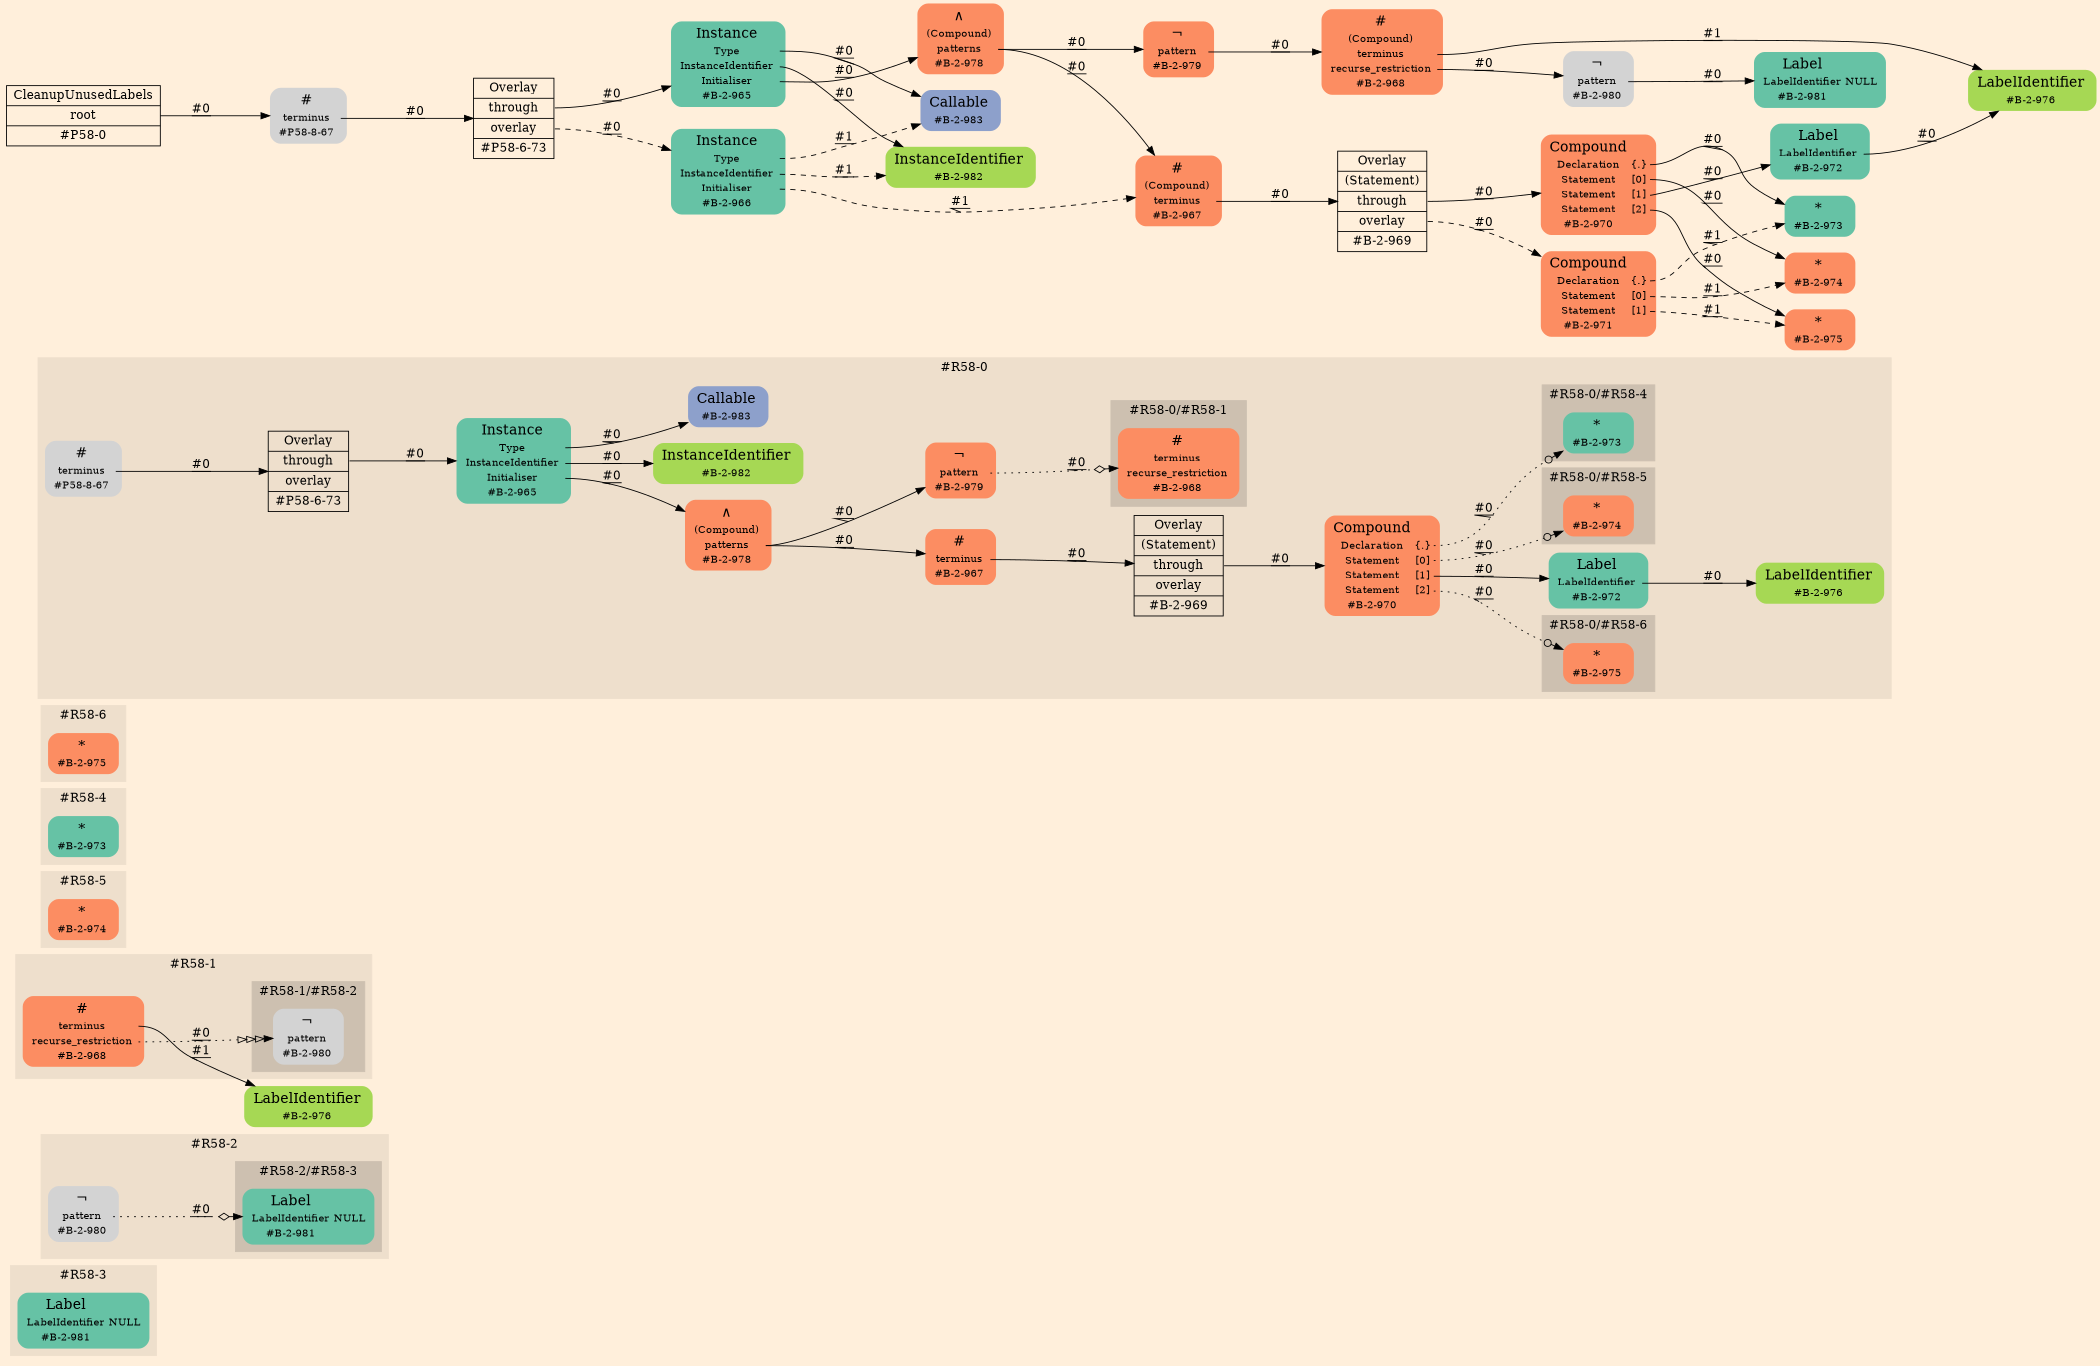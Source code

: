 digraph Inferno {
graph [
    rankdir = "LR"
    ranksep = 1.0
    size = "14,20"
    bgcolor = antiquewhite1
    color = black
    fontcolor = black
];
node [
];
// -------------------- figure #R58-3 --------------------
subgraph "cluster#R58-3" {
    label = "#R58-3"
    style = "filled"
    color = antiquewhite2
    "#R58-3/#B-2-981" [
        shape = "plaintext"
        fillcolor = "/set28/1"
        label = <<TABLE BORDER="0" CELLBORDER="0" CELLSPACING="0">
         <TR><TD><FONT POINT-SIZE="16.0">Label</FONT></TD><TD></TD></TR>
         <TR><TD>LabelIdentifier</TD><TD PORT="port0">NULL</TD></TR>
         <TR><TD>#B-2-981</TD><TD PORT="port1"></TD></TR>
        </TABLE>>
        style = "rounded,filled"
        fontsize = "12"
    ];
    
}


// -------------------- figure #R58-2 --------------------
subgraph "cluster#R58-2" {
    label = "#R58-2"
    style = "filled"
    color = antiquewhite2
    "#R58-2/#B-2-980" [
        shape = "plaintext"
        label = <<TABLE BORDER="0" CELLBORDER="0" CELLSPACING="0">
         <TR><TD><FONT POINT-SIZE="16.0">¬</FONT></TD><TD></TD></TR>
         <TR><TD>pattern</TD><TD PORT="port0"></TD></TR>
         <TR><TD>#B-2-980</TD><TD PORT="port1"></TD></TR>
        </TABLE>>
        style = "rounded,filled"
        fontsize = "12"
    ];
    
    subgraph "cluster#R58-2/#R58-3" {
        label = "#R58-2/#R58-3"
        style = "filled"
        color = antiquewhite3
        "#R58-2/#0/#B-2-981" [
            shape = "plaintext"
            fillcolor = "/set28/1"
            label = <<TABLE BORDER="0" CELLBORDER="0" CELLSPACING="0">
             <TR><TD><FONT POINT-SIZE="16.0">Label</FONT></TD><TD></TD></TR>
             <TR><TD>LabelIdentifier</TD><TD PORT="port0">NULL</TD></TR>
             <TR><TD>#B-2-981</TD><TD PORT="port1"></TD></TR>
            </TABLE>>
            style = "rounded,filled"
            fontsize = "12"
        ];
        
    }
    
}


// -------------------- figure #R58-1 --------------------
"#R58-1/#B-2-976" [
    shape = "plaintext"
    fillcolor = "/set28/5"
    label = <<TABLE BORDER="0" CELLBORDER="0" CELLSPACING="0">
     <TR><TD><FONT POINT-SIZE="16.0">LabelIdentifier</FONT></TD><TD></TD></TR>
     <TR><TD>#B-2-976</TD><TD PORT="port0"></TD></TR>
    </TABLE>>
    style = "rounded,filled"
    fontsize = "12"
];

subgraph "cluster#R58-1" {
    label = "#R58-1"
    style = "filled"
    color = antiquewhite2
    "#R58-1/#B-2-968" [
        shape = "plaintext"
        fillcolor = "/set28/2"
        label = <<TABLE BORDER="0" CELLBORDER="0" CELLSPACING="0">
         <TR><TD><FONT POINT-SIZE="16.0">#</FONT></TD><TD></TD></TR>
         <TR><TD>terminus</TD><TD PORT="port0"></TD></TR>
         <TR><TD>recurse_restriction</TD><TD PORT="port1"></TD></TR>
         <TR><TD>#B-2-968</TD><TD PORT="port2"></TD></TR>
        </TABLE>>
        style = "rounded,filled"
        fontsize = "12"
    ];
    
    subgraph "cluster#R58-1/#R58-2" {
        label = "#R58-1/#R58-2"
        style = "filled"
        color = antiquewhite3
        "#R58-1/#0/#B-2-980" [
            shape = "plaintext"
            label = <<TABLE BORDER="0" CELLBORDER="0" CELLSPACING="0">
             <TR><TD><FONT POINT-SIZE="16.0">¬</FONT></TD><TD></TD></TR>
             <TR><TD>pattern</TD><TD PORT="port0"></TD></TR>
             <TR><TD>#B-2-980</TD><TD PORT="port1"></TD></TR>
            </TABLE>>
            style = "rounded,filled"
            fontsize = "12"
        ];
        
    }
    
}


// -------------------- figure #R58-5 --------------------
subgraph "cluster#R58-5" {
    label = "#R58-5"
    style = "filled"
    color = antiquewhite2
    "#R58-5/#B-2-974" [
        shape = "plaintext"
        fillcolor = "/set28/2"
        label = <<TABLE BORDER="0" CELLBORDER="0" CELLSPACING="0">
         <TR><TD><FONT POINT-SIZE="16.0">*</FONT></TD><TD></TD></TR>
         <TR><TD>#B-2-974</TD><TD PORT="port0"></TD></TR>
        </TABLE>>
        style = "rounded,filled"
        fontsize = "12"
    ];
    
}


// -------------------- figure #R58-4 --------------------
subgraph "cluster#R58-4" {
    label = "#R58-4"
    style = "filled"
    color = antiquewhite2
    "#R58-4/#B-2-973" [
        shape = "plaintext"
        fillcolor = "/set28/1"
        label = <<TABLE BORDER="0" CELLBORDER="0" CELLSPACING="0">
         <TR><TD><FONT POINT-SIZE="16.0">*</FONT></TD><TD></TD></TR>
         <TR><TD>#B-2-973</TD><TD PORT="port0"></TD></TR>
        </TABLE>>
        style = "rounded,filled"
        fontsize = "12"
    ];
    
}


// -------------------- figure #R58-6 --------------------
subgraph "cluster#R58-6" {
    label = "#R58-6"
    style = "filled"
    color = antiquewhite2
    "#R58-6/#B-2-975" [
        shape = "plaintext"
        fillcolor = "/set28/2"
        label = <<TABLE BORDER="0" CELLBORDER="0" CELLSPACING="0">
         <TR><TD><FONT POINT-SIZE="16.0">*</FONT></TD><TD></TD></TR>
         <TR><TD>#B-2-975</TD><TD PORT="port0"></TD></TR>
        </TABLE>>
        style = "rounded,filled"
        fontsize = "12"
    ];
    
}


// -------------------- figure #R58-0 --------------------
subgraph "cluster#R58-0" {
    label = "#R58-0"
    style = "filled"
    color = antiquewhite2
    "#R58-0/#P58-8-67" [
        shape = "plaintext"
        label = <<TABLE BORDER="0" CELLBORDER="0" CELLSPACING="0">
         <TR><TD><FONT POINT-SIZE="16.0">#</FONT></TD><TD></TD></TR>
         <TR><TD>terminus</TD><TD PORT="port0"></TD></TR>
         <TR><TD>#P58-8-67</TD><TD PORT="port1"></TD></TR>
        </TABLE>>
        style = "rounded,filled"
        fontsize = "12"
    ];
    
    "#R58-0/#B-2-972" [
        shape = "plaintext"
        fillcolor = "/set28/1"
        label = <<TABLE BORDER="0" CELLBORDER="0" CELLSPACING="0">
         <TR><TD><FONT POINT-SIZE="16.0">Label</FONT></TD><TD></TD></TR>
         <TR><TD>LabelIdentifier</TD><TD PORT="port0"></TD></TR>
         <TR><TD>#B-2-972</TD><TD PORT="port1"></TD></TR>
        </TABLE>>
        style = "rounded,filled"
        fontsize = "12"
    ];
    
    "#R58-0/#B-2-976" [
        shape = "plaintext"
        fillcolor = "/set28/5"
        label = <<TABLE BORDER="0" CELLBORDER="0" CELLSPACING="0">
         <TR><TD><FONT POINT-SIZE="16.0">LabelIdentifier</FONT></TD><TD></TD></TR>
         <TR><TD>#B-2-976</TD><TD PORT="port0"></TD></TR>
        </TABLE>>
        style = "rounded,filled"
        fontsize = "12"
    ];
    
    "#R58-0/#B-2-967" [
        shape = "plaintext"
        fillcolor = "/set28/2"
        label = <<TABLE BORDER="0" CELLBORDER="0" CELLSPACING="0">
         <TR><TD><FONT POINT-SIZE="16.0">#</FONT></TD><TD></TD></TR>
         <TR><TD>terminus</TD><TD PORT="port0"></TD></TR>
         <TR><TD>#B-2-967</TD><TD PORT="port1"></TD></TR>
        </TABLE>>
        style = "rounded,filled"
        fontsize = "12"
    ];
    
    "#R58-0/#B-2-983" [
        shape = "plaintext"
        fillcolor = "/set28/3"
        label = <<TABLE BORDER="0" CELLBORDER="0" CELLSPACING="0">
         <TR><TD><FONT POINT-SIZE="16.0">Callable</FONT></TD><TD></TD></TR>
         <TR><TD>#B-2-983</TD><TD PORT="port0"></TD></TR>
        </TABLE>>
        style = "rounded,filled"
        fontsize = "12"
    ];
    
    "#R58-0/#B-2-970" [
        shape = "plaintext"
        fillcolor = "/set28/2"
        label = <<TABLE BORDER="0" CELLBORDER="0" CELLSPACING="0">
         <TR><TD><FONT POINT-SIZE="16.0">Compound</FONT></TD><TD></TD></TR>
         <TR><TD>Declaration</TD><TD PORT="port0">{.}</TD></TR>
         <TR><TD>Statement</TD><TD PORT="port1">[0]</TD></TR>
         <TR><TD>Statement</TD><TD PORT="port2">[1]</TD></TR>
         <TR><TD>Statement</TD><TD PORT="port3">[2]</TD></TR>
         <TR><TD>#B-2-970</TD><TD PORT="port4"></TD></TR>
        </TABLE>>
        style = "rounded,filled"
        fontsize = "12"
    ];
    
    "#R58-0/#B-2-965" [
        shape = "plaintext"
        fillcolor = "/set28/1"
        label = <<TABLE BORDER="0" CELLBORDER="0" CELLSPACING="0">
         <TR><TD><FONT POINT-SIZE="16.0">Instance</FONT></TD><TD></TD></TR>
         <TR><TD>Type</TD><TD PORT="port0"></TD></TR>
         <TR><TD>InstanceIdentifier</TD><TD PORT="port1"></TD></TR>
         <TR><TD>Initialiser</TD><TD PORT="port2"></TD></TR>
         <TR><TD>#B-2-965</TD><TD PORT="port3"></TD></TR>
        </TABLE>>
        style = "rounded,filled"
        fontsize = "12"
    ];
    
    "#R58-0/#B-2-979" [
        shape = "plaintext"
        fillcolor = "/set28/2"
        label = <<TABLE BORDER="0" CELLBORDER="0" CELLSPACING="0">
         <TR><TD><FONT POINT-SIZE="16.0">¬</FONT></TD><TD></TD></TR>
         <TR><TD>pattern</TD><TD PORT="port0"></TD></TR>
         <TR><TD>#B-2-979</TD><TD PORT="port1"></TD></TR>
        </TABLE>>
        style = "rounded,filled"
        fontsize = "12"
    ];
    
    "#R58-0/#B-2-982" [
        shape = "plaintext"
        fillcolor = "/set28/5"
        label = <<TABLE BORDER="0" CELLBORDER="0" CELLSPACING="0">
         <TR><TD><FONT POINT-SIZE="16.0">InstanceIdentifier</FONT></TD><TD></TD></TR>
         <TR><TD>#B-2-982</TD><TD PORT="port0"></TD></TR>
        </TABLE>>
        style = "rounded,filled"
        fontsize = "12"
    ];
    
    "#R58-0/#P58-6-73" [
        shape = "record"
        fillcolor = antiquewhite2
        label = "<fixed> Overlay | <port0> through | <port1> overlay | <port2> #P58-6-73"
        style = "filled"
        fontsize = "14"
        color = black
        fontcolor = black
    ];
    
    "#R58-0/#B-2-978" [
        shape = "plaintext"
        fillcolor = "/set28/2"
        label = <<TABLE BORDER="0" CELLBORDER="0" CELLSPACING="0">
         <TR><TD><FONT POINT-SIZE="16.0">∧</FONT></TD><TD></TD></TR>
         <TR><TD>(Compound)</TD><TD PORT="port0"></TD></TR>
         <TR><TD>patterns</TD><TD PORT="port1"></TD></TR>
         <TR><TD>#B-2-978</TD><TD PORT="port2"></TD></TR>
        </TABLE>>
        style = "rounded,filled"
        fontsize = "12"
    ];
    
    "#R58-0/#B-2-969" [
        shape = "record"
        fillcolor = antiquewhite2
        label = "<fixed> Overlay | <port0> (Statement) | <port1> through | <port2> overlay | <port3> #B-2-969"
        style = "filled"
        fontsize = "14"
        color = black
        fontcolor = black
    ];
    
    subgraph "cluster#R58-0/#R58-6" {
        label = "#R58-0/#R58-6"
        style = "filled"
        color = antiquewhite3
        "#R58-0/#0/#B-2-975" [
            shape = "plaintext"
            fillcolor = "/set28/2"
            label = <<TABLE BORDER="0" CELLBORDER="0" CELLSPACING="0">
             <TR><TD><FONT POINT-SIZE="16.0">*</FONT></TD><TD></TD></TR>
             <TR><TD>#B-2-975</TD><TD PORT="port0"></TD></TR>
            </TABLE>>
            style = "rounded,filled"
            fontsize = "12"
        ];
        
    }
    
    subgraph "cluster#R58-0/#R58-4" {
        label = "#R58-0/#R58-4"
        style = "filled"
        color = antiquewhite3
        "#R58-0/#0/#B-2-973" [
            shape = "plaintext"
            fillcolor = "/set28/1"
            label = <<TABLE BORDER="0" CELLBORDER="0" CELLSPACING="0">
             <TR><TD><FONT POINT-SIZE="16.0">*</FONT></TD><TD></TD></TR>
             <TR><TD>#B-2-973</TD><TD PORT="port0"></TD></TR>
            </TABLE>>
            style = "rounded,filled"
            fontsize = "12"
        ];
        
    }
    
    subgraph "cluster#R58-0/#R58-5" {
        label = "#R58-0/#R58-5"
        style = "filled"
        color = antiquewhite3
        "#R58-0/#0/#B-2-974" [
            shape = "plaintext"
            fillcolor = "/set28/2"
            label = <<TABLE BORDER="0" CELLBORDER="0" CELLSPACING="0">
             <TR><TD><FONT POINT-SIZE="16.0">*</FONT></TD><TD></TD></TR>
             <TR><TD>#B-2-974</TD><TD PORT="port0"></TD></TR>
            </TABLE>>
            style = "rounded,filled"
            fontsize = "12"
        ];
        
    }
    
    subgraph "cluster#R58-0/#R58-1" {
        label = "#R58-0/#R58-1"
        style = "filled"
        color = antiquewhite3
        "#R58-0/#0/#B-2-968" [
            shape = "plaintext"
            fillcolor = "/set28/2"
            label = <<TABLE BORDER="0" CELLBORDER="0" CELLSPACING="0">
             <TR><TD><FONT POINT-SIZE="16.0">#</FONT></TD><TD></TD></TR>
             <TR><TD>terminus</TD><TD PORT="port0"></TD></TR>
             <TR><TD>recurse_restriction</TD><TD PORT="port1"></TD></TR>
             <TR><TD>#B-2-968</TD><TD PORT="port2"></TD></TR>
            </TABLE>>
            style = "rounded,filled"
            fontsize = "12"
        ];
        
    }
    
}


// -------------------- transformation figure --------------------
"CR#P58-0" [
    shape = "record"
    fillcolor = antiquewhite1
    label = "<fixed> CleanupUnusedLabels | <port0> root | <port1> #P58-0"
    style = "filled"
    fontsize = "14"
    color = black
    fontcolor = black
];

"#P58-8-67" [
    shape = "plaintext"
    label = <<TABLE BORDER="0" CELLBORDER="0" CELLSPACING="0">
     <TR><TD><FONT POINT-SIZE="16.0">#</FONT></TD><TD></TD></TR>
     <TR><TD>terminus</TD><TD PORT="port0"></TD></TR>
     <TR><TD>#P58-8-67</TD><TD PORT="port1"></TD></TR>
    </TABLE>>
    style = "rounded,filled"
    fontsize = "12"
];

"#P58-6-73" [
    shape = "record"
    fillcolor = antiquewhite1
    label = "<fixed> Overlay | <port0> through | <port1> overlay | <port2> #P58-6-73"
    style = "filled"
    fontsize = "14"
    color = black
    fontcolor = black
];

"#B-2-965" [
    shape = "plaintext"
    fillcolor = "/set28/1"
    label = <<TABLE BORDER="0" CELLBORDER="0" CELLSPACING="0">
     <TR><TD><FONT POINT-SIZE="16.0">Instance</FONT></TD><TD></TD></TR>
     <TR><TD>Type</TD><TD PORT="port0"></TD></TR>
     <TR><TD>InstanceIdentifier</TD><TD PORT="port1"></TD></TR>
     <TR><TD>Initialiser</TD><TD PORT="port2"></TD></TR>
     <TR><TD>#B-2-965</TD><TD PORT="port3"></TD></TR>
    </TABLE>>
    style = "rounded,filled"
    fontsize = "12"
];

"#B-2-983" [
    shape = "plaintext"
    fillcolor = "/set28/3"
    label = <<TABLE BORDER="0" CELLBORDER="0" CELLSPACING="0">
     <TR><TD><FONT POINT-SIZE="16.0">Callable</FONT></TD><TD></TD></TR>
     <TR><TD>#B-2-983</TD><TD PORT="port0"></TD></TR>
    </TABLE>>
    style = "rounded,filled"
    fontsize = "12"
];

"#B-2-982" [
    shape = "plaintext"
    fillcolor = "/set28/5"
    label = <<TABLE BORDER="0" CELLBORDER="0" CELLSPACING="0">
     <TR><TD><FONT POINT-SIZE="16.0">InstanceIdentifier</FONT></TD><TD></TD></TR>
     <TR><TD>#B-2-982</TD><TD PORT="port0"></TD></TR>
    </TABLE>>
    style = "rounded,filled"
    fontsize = "12"
];

"#B-2-978" [
    shape = "plaintext"
    fillcolor = "/set28/2"
    label = <<TABLE BORDER="0" CELLBORDER="0" CELLSPACING="0">
     <TR><TD><FONT POINT-SIZE="16.0">∧</FONT></TD><TD></TD></TR>
     <TR><TD>(Compound)</TD><TD PORT="port0"></TD></TR>
     <TR><TD>patterns</TD><TD PORT="port1"></TD></TR>
     <TR><TD>#B-2-978</TD><TD PORT="port2"></TD></TR>
    </TABLE>>
    style = "rounded,filled"
    fontsize = "12"
];

"#B-2-967" [
    shape = "plaintext"
    fillcolor = "/set28/2"
    label = <<TABLE BORDER="0" CELLBORDER="0" CELLSPACING="0">
     <TR><TD><FONT POINT-SIZE="16.0">#</FONT></TD><TD></TD></TR>
     <TR><TD>(Compound)</TD><TD PORT="port0"></TD></TR>
     <TR><TD>terminus</TD><TD PORT="port1"></TD></TR>
     <TR><TD>#B-2-967</TD><TD PORT="port2"></TD></TR>
    </TABLE>>
    style = "rounded,filled"
    fontsize = "12"
];

"#B-2-969" [
    shape = "record"
    fillcolor = antiquewhite1
    label = "<fixed> Overlay | <port0> (Statement) | <port1> through | <port2> overlay | <port3> #B-2-969"
    style = "filled"
    fontsize = "14"
    color = black
    fontcolor = black
];

"#B-2-970" [
    shape = "plaintext"
    fillcolor = "/set28/2"
    label = <<TABLE BORDER="0" CELLBORDER="0" CELLSPACING="0">
     <TR><TD><FONT POINT-SIZE="16.0">Compound</FONT></TD><TD></TD></TR>
     <TR><TD>Declaration</TD><TD PORT="port0">{.}</TD></TR>
     <TR><TD>Statement</TD><TD PORT="port1">[0]</TD></TR>
     <TR><TD>Statement</TD><TD PORT="port2">[1]</TD></TR>
     <TR><TD>Statement</TD><TD PORT="port3">[2]</TD></TR>
     <TR><TD>#B-2-970</TD><TD PORT="port4"></TD></TR>
    </TABLE>>
    style = "rounded,filled"
    fontsize = "12"
];

"#B-2-973" [
    shape = "plaintext"
    fillcolor = "/set28/1"
    label = <<TABLE BORDER="0" CELLBORDER="0" CELLSPACING="0">
     <TR><TD><FONT POINT-SIZE="16.0">*</FONT></TD><TD></TD></TR>
     <TR><TD>#B-2-973</TD><TD PORT="port0"></TD></TR>
    </TABLE>>
    style = "rounded,filled"
    fontsize = "12"
];

"#B-2-974" [
    shape = "plaintext"
    fillcolor = "/set28/2"
    label = <<TABLE BORDER="0" CELLBORDER="0" CELLSPACING="0">
     <TR><TD><FONT POINT-SIZE="16.0">*</FONT></TD><TD></TD></TR>
     <TR><TD>#B-2-974</TD><TD PORT="port0"></TD></TR>
    </TABLE>>
    style = "rounded,filled"
    fontsize = "12"
];

"#B-2-972" [
    shape = "plaintext"
    fillcolor = "/set28/1"
    label = <<TABLE BORDER="0" CELLBORDER="0" CELLSPACING="0">
     <TR><TD><FONT POINT-SIZE="16.0">Label</FONT></TD><TD></TD></TR>
     <TR><TD>LabelIdentifier</TD><TD PORT="port0"></TD></TR>
     <TR><TD>#B-2-972</TD><TD PORT="port1"></TD></TR>
    </TABLE>>
    style = "rounded,filled"
    fontsize = "12"
];

"#B-2-976" [
    shape = "plaintext"
    fillcolor = "/set28/5"
    label = <<TABLE BORDER="0" CELLBORDER="0" CELLSPACING="0">
     <TR><TD><FONT POINT-SIZE="16.0">LabelIdentifier</FONT></TD><TD></TD></TR>
     <TR><TD>#B-2-976</TD><TD PORT="port0"></TD></TR>
    </TABLE>>
    style = "rounded,filled"
    fontsize = "12"
];

"#B-2-975" [
    shape = "plaintext"
    fillcolor = "/set28/2"
    label = <<TABLE BORDER="0" CELLBORDER="0" CELLSPACING="0">
     <TR><TD><FONT POINT-SIZE="16.0">*</FONT></TD><TD></TD></TR>
     <TR><TD>#B-2-975</TD><TD PORT="port0"></TD></TR>
    </TABLE>>
    style = "rounded,filled"
    fontsize = "12"
];

"#B-2-971" [
    shape = "plaintext"
    fillcolor = "/set28/2"
    label = <<TABLE BORDER="0" CELLBORDER="0" CELLSPACING="0">
     <TR><TD><FONT POINT-SIZE="16.0">Compound</FONT></TD><TD></TD></TR>
     <TR><TD>Declaration</TD><TD PORT="port0">{.}</TD></TR>
     <TR><TD>Statement</TD><TD PORT="port1">[0]</TD></TR>
     <TR><TD>Statement</TD><TD PORT="port2">[1]</TD></TR>
     <TR><TD>#B-2-971</TD><TD PORT="port3"></TD></TR>
    </TABLE>>
    style = "rounded,filled"
    fontsize = "12"
];

"#B-2-979" [
    shape = "plaintext"
    fillcolor = "/set28/2"
    label = <<TABLE BORDER="0" CELLBORDER="0" CELLSPACING="0">
     <TR><TD><FONT POINT-SIZE="16.0">¬</FONT></TD><TD></TD></TR>
     <TR><TD>pattern</TD><TD PORT="port0"></TD></TR>
     <TR><TD>#B-2-979</TD><TD PORT="port1"></TD></TR>
    </TABLE>>
    style = "rounded,filled"
    fontsize = "12"
];

"#B-2-968" [
    shape = "plaintext"
    fillcolor = "/set28/2"
    label = <<TABLE BORDER="0" CELLBORDER="0" CELLSPACING="0">
     <TR><TD><FONT POINT-SIZE="16.0">#</FONT></TD><TD></TD></TR>
     <TR><TD>(Compound)</TD><TD PORT="port0"></TD></TR>
     <TR><TD>terminus</TD><TD PORT="port1"></TD></TR>
     <TR><TD>recurse_restriction</TD><TD PORT="port2"></TD></TR>
     <TR><TD>#B-2-968</TD><TD PORT="port3"></TD></TR>
    </TABLE>>
    style = "rounded,filled"
    fontsize = "12"
];

"#B-2-980" [
    shape = "plaintext"
    label = <<TABLE BORDER="0" CELLBORDER="0" CELLSPACING="0">
     <TR><TD><FONT POINT-SIZE="16.0">¬</FONT></TD><TD></TD></TR>
     <TR><TD>pattern</TD><TD PORT="port0"></TD></TR>
     <TR><TD>#B-2-980</TD><TD PORT="port1"></TD></TR>
    </TABLE>>
    style = "rounded,filled"
    fontsize = "12"
];

"#B-2-981" [
    shape = "plaintext"
    fillcolor = "/set28/1"
    label = <<TABLE BORDER="0" CELLBORDER="0" CELLSPACING="0">
     <TR><TD><FONT POINT-SIZE="16.0">Label</FONT></TD><TD></TD></TR>
     <TR><TD>LabelIdentifier</TD><TD PORT="port0">NULL</TD></TR>
     <TR><TD>#B-2-981</TD><TD PORT="port1"></TD></TR>
    </TABLE>>
    style = "rounded,filled"
    fontsize = "12"
];

"#B-2-966" [
    shape = "plaintext"
    fillcolor = "/set28/1"
    label = <<TABLE BORDER="0" CELLBORDER="0" CELLSPACING="0">
     <TR><TD><FONT POINT-SIZE="16.0">Instance</FONT></TD><TD></TD></TR>
     <TR><TD>Type</TD><TD PORT="port0"></TD></TR>
     <TR><TD>InstanceIdentifier</TD><TD PORT="port1"></TD></TR>
     <TR><TD>Initialiser</TD><TD PORT="port2"></TD></TR>
     <TR><TD>#B-2-966</TD><TD PORT="port3"></TD></TR>
    </TABLE>>
    style = "rounded,filled"
    fontsize = "12"
];



// -------------------- links --------------------
// links for block CR#P58-0
"CR#P58-0":port0 -> "#P58-8-67" [
    style="solid"
    label = "#0"
    decorate = true
    color = black
    fontcolor = black
];

// links for block #P58-8-67
"#P58-8-67":port0 -> "#P58-6-73" [
    style="solid"
    label = "#0"
    decorate = true
    color = black
    fontcolor = black
];

// links for block #P58-6-73
"#P58-6-73":port0 -> "#B-2-965" [
    style="solid"
    label = "#0"
    decorate = true
    color = black
    fontcolor = black
];

"#P58-6-73":port1 -> "#B-2-966" [
    style="dashed"
    label = "#0"
    decorate = true
    color = black
    fontcolor = black
];

// links for block #B-2-965
"#B-2-965":port0 -> "#B-2-983" [
    style="solid"
    label = "#0"
    decorate = true
    color = black
    fontcolor = black
];

"#B-2-965":port1 -> "#B-2-982" [
    style="solid"
    label = "#0"
    decorate = true
    color = black
    fontcolor = black
];

"#B-2-965":port2 -> "#B-2-978" [
    style="solid"
    label = "#0"
    decorate = true
    color = black
    fontcolor = black
];

// links for block #B-2-983
// links for block #B-2-982
// links for block #B-2-978
"#B-2-978":port1 -> "#B-2-967" [
    style="solid"
    label = "#0"
    decorate = true
    color = black
    fontcolor = black
];

"#B-2-978":port1 -> "#B-2-979" [
    style="solid"
    label = "#0"
    decorate = true
    color = black
    fontcolor = black
];

// links for block #B-2-967
"#B-2-967":port1 -> "#B-2-969" [
    style="solid"
    label = "#0"
    decorate = true
    color = black
    fontcolor = black
];

// links for block #B-2-969
"#B-2-969":port1 -> "#B-2-970" [
    style="solid"
    label = "#0"
    decorate = true
    color = black
    fontcolor = black
];

"#B-2-969":port2 -> "#B-2-971" [
    style="dashed"
    label = "#0"
    decorate = true
    color = black
    fontcolor = black
];

// links for block #B-2-970
"#B-2-970":port0 -> "#B-2-973" [
    style="solid"
    label = "#0"
    decorate = true
    color = black
    fontcolor = black
];

"#B-2-970":port1 -> "#B-2-974" [
    style="solid"
    label = "#0"
    decorate = true
    color = black
    fontcolor = black
];

"#B-2-970":port2 -> "#B-2-972" [
    style="solid"
    label = "#0"
    decorate = true
    color = black
    fontcolor = black
];

"#B-2-970":port3 -> "#B-2-975" [
    style="solid"
    label = "#0"
    decorate = true
    color = black
    fontcolor = black
];

// links for block #B-2-973
// links for block #B-2-974
// links for block #B-2-972
"#B-2-972":port0 -> "#B-2-976" [
    style="solid"
    label = "#0"
    decorate = true
    color = black
    fontcolor = black
];

// links for block #B-2-976
// links for block #B-2-975
// links for block #B-2-971
"#B-2-971":port0 -> "#B-2-973" [
    style="dashed"
    label = "#1"
    decorate = true
    color = black
    fontcolor = black
];

"#B-2-971":port1 -> "#B-2-974" [
    style="dashed"
    label = "#1"
    decorate = true
    color = black
    fontcolor = black
];

"#B-2-971":port2 -> "#B-2-975" [
    style="dashed"
    label = "#1"
    decorate = true
    color = black
    fontcolor = black
];

// links for block #B-2-979
"#B-2-979":port0 -> "#B-2-968" [
    style="solid"
    label = "#0"
    decorate = true
    color = black
    fontcolor = black
];

// links for block #B-2-968
"#B-2-968":port1 -> "#B-2-976" [
    style="solid"
    label = "#1"
    decorate = true
    color = black
    fontcolor = black
];

"#B-2-968":port2 -> "#B-2-980" [
    style="solid"
    label = "#0"
    decorate = true
    color = black
    fontcolor = black
];

// links for block #B-2-980
"#B-2-980":port0 -> "#B-2-981" [
    style="solid"
    label = "#0"
    decorate = true
    color = black
    fontcolor = black
];

// links for block #B-2-981
// links for block #B-2-966
"#B-2-966":port0 -> "#B-2-983" [
    style="dashed"
    label = "#1"
    decorate = true
    color = black
    fontcolor = black
];

"#B-2-966":port1 -> "#B-2-982" [
    style="dashed"
    label = "#1"
    decorate = true
    color = black
    fontcolor = black
];

"#B-2-966":port2 -> "#B-2-967" [
    style="dashed"
    label = "#1"
    decorate = true
    color = black
    fontcolor = black
];

// links for block #R58-0/#P58-8-67
"#R58-0/#P58-8-67":port0 -> "#R58-0/#P58-6-73" [
    style="solid"
    label = "#0"
    decorate = true
    color = black
    fontcolor = black
];

// links for block #R58-0/#B-2-972
"#R58-0/#B-2-972":port0 -> "#R58-0/#B-2-976" [
    style="solid"
    label = "#0"
    decorate = true
    color = black
    fontcolor = black
];

// links for block #R58-0/#B-2-976
// links for block #R58-0/#B-2-967
"#R58-0/#B-2-967":port0 -> "#R58-0/#B-2-969" [
    style="solid"
    label = "#0"
    decorate = true
    color = black
    fontcolor = black
];

// links for block #R58-0/#B-2-983
// links for block #R58-0/#B-2-970
"#R58-0/#B-2-970":port0 -> "#R58-0/#0/#B-2-973" [
    style="dotted"
    arrowhead="normalnoneodot"
    label = "#0"
    decorate = true
    color = black
    fontcolor = black
];

"#R58-0/#B-2-970":port1 -> "#R58-0/#0/#B-2-974" [
    style="dotted"
    arrowhead="normalnoneodot"
    label = "#0"
    decorate = true
    color = black
    fontcolor = black
];

"#R58-0/#B-2-970":port2 -> "#R58-0/#B-2-972" [
    style="solid"
    label = "#0"
    decorate = true
    color = black
    fontcolor = black
];

"#R58-0/#B-2-970":port3 -> "#R58-0/#0/#B-2-975" [
    style="dotted"
    arrowhead="normalnoneodot"
    label = "#0"
    decorate = true
    color = black
    fontcolor = black
];

// links for block #R58-0/#B-2-965
"#R58-0/#B-2-965":port0 -> "#R58-0/#B-2-983" [
    style="solid"
    label = "#0"
    decorate = true
    color = black
    fontcolor = black
];

"#R58-0/#B-2-965":port1 -> "#R58-0/#B-2-982" [
    style="solid"
    label = "#0"
    decorate = true
    color = black
    fontcolor = black
];

"#R58-0/#B-2-965":port2 -> "#R58-0/#B-2-978" [
    style="solid"
    label = "#0"
    decorate = true
    color = black
    fontcolor = black
];

// links for block #R58-0/#B-2-979
"#R58-0/#B-2-979":port0 -> "#R58-0/#0/#B-2-968" [
    style="dotted"
    arrowhead="normalnoneodiamond"
    label = "#0"
    decorate = true
    color = black
    fontcolor = black
];

// links for block #R58-0/#B-2-982
// links for block #R58-0/#P58-6-73
"#R58-0/#P58-6-73":port0 -> "#R58-0/#B-2-965" [
    style="solid"
    label = "#0"
    decorate = true
    color = black
    fontcolor = black
];

// links for block #R58-0/#B-2-978
"#R58-0/#B-2-978":port1 -> "#R58-0/#B-2-967" [
    style="solid"
    label = "#0"
    decorate = true
    color = black
    fontcolor = black
];

"#R58-0/#B-2-978":port1 -> "#R58-0/#B-2-979" [
    style="solid"
    label = "#0"
    decorate = true
    color = black
    fontcolor = black
];

// links for block #R58-0/#B-2-969
"#R58-0/#B-2-969":port1 -> "#R58-0/#B-2-970" [
    style="solid"
    label = "#0"
    decorate = true
    color = black
    fontcolor = black
];

// links for block #R58-0/#0/#B-2-975
// links for block #R58-0/#0/#B-2-973
// links for block #R58-0/#0/#B-2-974
// links for block #R58-0/#0/#B-2-968
// links for block #R58-6/#B-2-975
// links for block #R58-4/#B-2-973
// links for block #R58-5/#B-2-974
// links for block #R58-1/#B-2-976
// links for block #R58-1/#B-2-968
"#R58-1/#B-2-968":port0 -> "#R58-1/#B-2-976" [
    style="solid"
    label = "#1"
    decorate = true
    color = black
    fontcolor = black
];

"#R58-1/#B-2-968":port1 -> "#R58-1/#0/#B-2-980" [
    style="dotted"
    arrowhead="normalonormalonormalonormal"
    label = "#0"
    decorate = true
    color = black
    fontcolor = black
];

// links for block #R58-1/#0/#B-2-980
// links for block #R58-2/#B-2-980
"#R58-2/#B-2-980":port0 -> "#R58-2/#0/#B-2-981" [
    style="dotted"
    arrowhead="normalnoneodiamond"
    label = "#0"
    decorate = true
    color = black
    fontcolor = black
];

// links for block #R58-2/#0/#B-2-981
// links for block #R58-3/#B-2-981
}
